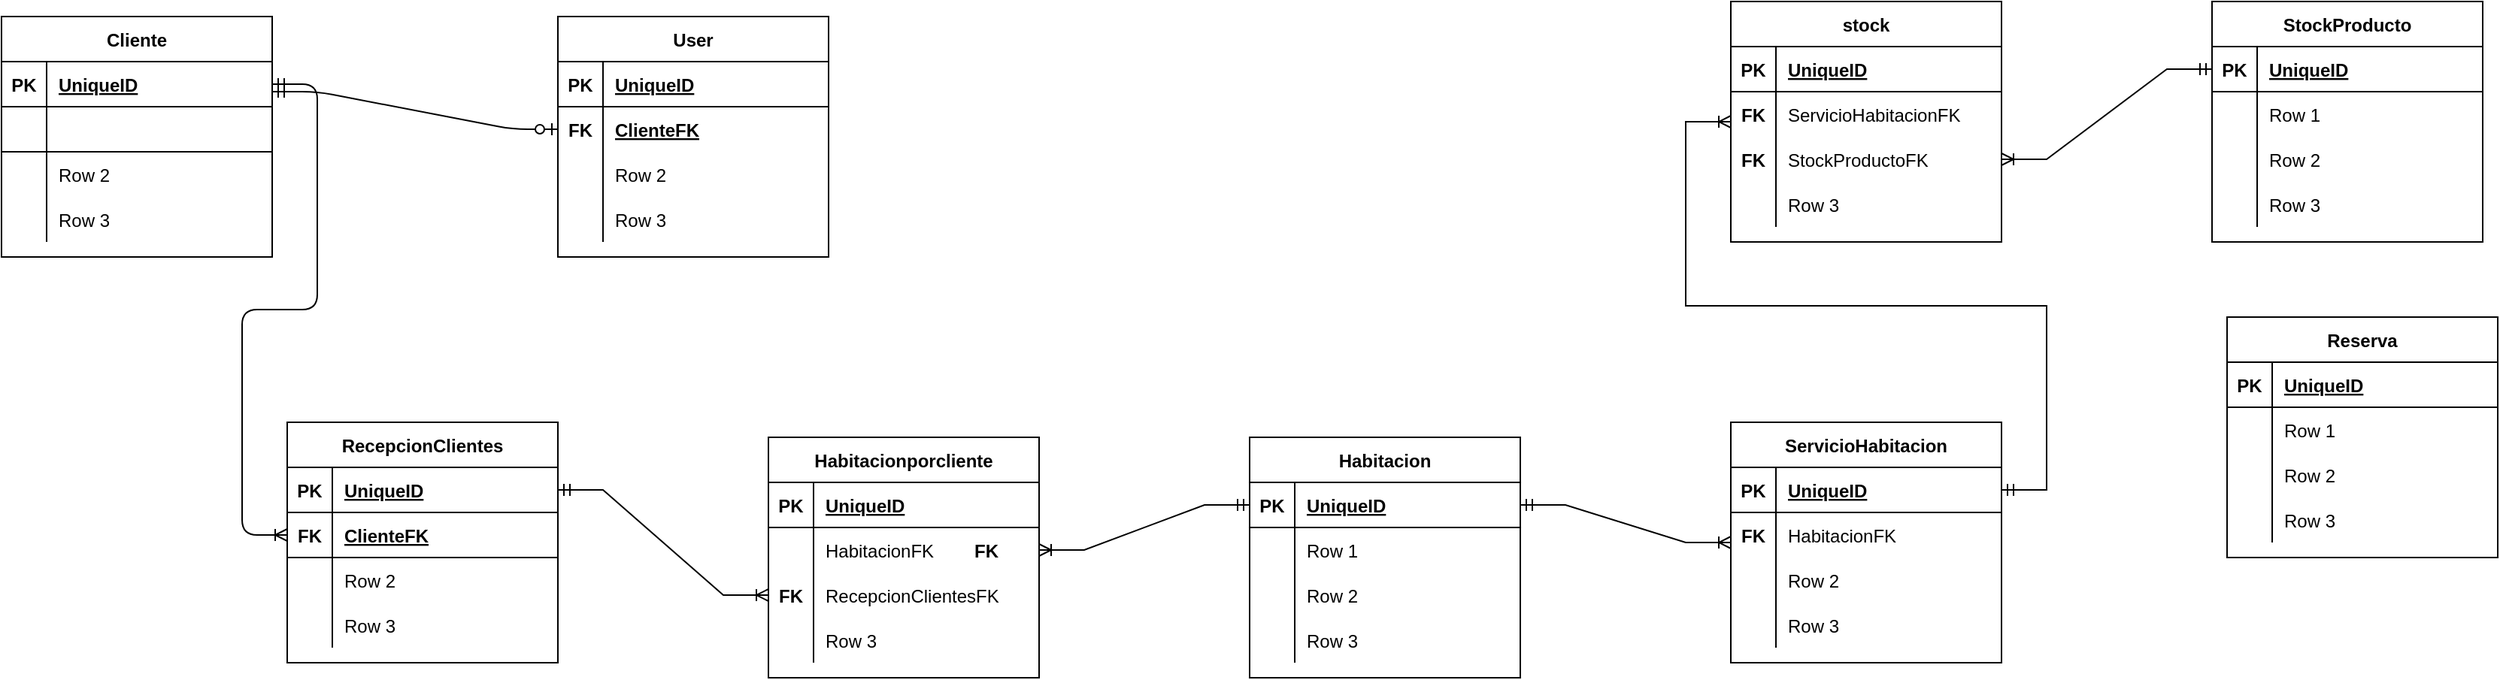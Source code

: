 <mxfile>
    <diagram id="48-_XFWF3YUk5f7dlA-t" name="Página-1">
        <mxGraphModel dx="2085" dy="554" grid="1" gridSize="10" guides="0" tooltips="1" connect="1" arrows="1" fold="1" page="1" pageScale="1" pageWidth="827" pageHeight="1169" math="0" shadow="0">
            <root>
                <mxCell id="0"/>
                <mxCell id="1" parent="0"/>
                <mxCell id="ynvr-_oIWHFf_YJRW4-p-1" value="Cliente" style="shape=table;startSize=30;container=1;collapsible=1;childLayout=tableLayout;fixedRows=1;rowLines=0;fontStyle=1;align=center;resizeLast=1;" parent="1" vertex="1">
                    <mxGeometry x="-690" y="120" width="180" height="160" as="geometry"/>
                </mxCell>
                <mxCell id="ynvr-_oIWHFf_YJRW4-p-2" value="" style="shape=tableRow;horizontal=0;startSize=0;swimlaneHead=0;swimlaneBody=0;fillColor=none;collapsible=0;dropTarget=0;points=[[0,0.5],[1,0.5]];portConstraint=eastwest;top=0;left=0;right=0;bottom=1;" parent="ynvr-_oIWHFf_YJRW4-p-1" vertex="1">
                    <mxGeometry y="30" width="180" height="30" as="geometry"/>
                </mxCell>
                <mxCell id="ynvr-_oIWHFf_YJRW4-p-3" value="PK" style="shape=partialRectangle;connectable=0;fillColor=none;top=0;left=0;bottom=0;right=0;fontStyle=1;overflow=hidden;" parent="ynvr-_oIWHFf_YJRW4-p-2" vertex="1">
                    <mxGeometry width="30" height="30" as="geometry">
                        <mxRectangle width="30" height="30" as="alternateBounds"/>
                    </mxGeometry>
                </mxCell>
                <mxCell id="ynvr-_oIWHFf_YJRW4-p-4" value="UniqueID" style="shape=partialRectangle;connectable=0;fillColor=none;top=0;left=0;bottom=0;right=0;align=left;spacingLeft=6;fontStyle=5;overflow=hidden;" parent="ynvr-_oIWHFf_YJRW4-p-2" vertex="1">
                    <mxGeometry x="30" width="150" height="30" as="geometry">
                        <mxRectangle width="150" height="30" as="alternateBounds"/>
                    </mxGeometry>
                </mxCell>
                <mxCell id="ynvr-_oIWHFf_YJRW4-p-5" value="" style="shape=tableRow;horizontal=0;startSize=0;swimlaneHead=0;swimlaneBody=0;fillColor=none;collapsible=0;dropTarget=0;points=[[0,0.5],[1,0.5]];portConstraint=eastwest;top=0;left=0;right=0;bottom=0;" parent="ynvr-_oIWHFf_YJRW4-p-1" vertex="1">
                    <mxGeometry y="60" width="180" height="30" as="geometry"/>
                </mxCell>
                <mxCell id="ynvr-_oIWHFf_YJRW4-p-6" value="" style="shape=partialRectangle;connectable=0;fillColor=none;top=0;left=0;bottom=0;right=0;editable=1;overflow=hidden;" parent="ynvr-_oIWHFf_YJRW4-p-5" vertex="1">
                    <mxGeometry width="30" height="30" as="geometry">
                        <mxRectangle width="30" height="30" as="alternateBounds"/>
                    </mxGeometry>
                </mxCell>
                <mxCell id="ynvr-_oIWHFf_YJRW4-p-7" value="" style="shape=partialRectangle;connectable=0;fillColor=none;top=0;left=0;bottom=0;right=0;align=left;spacingLeft=6;overflow=hidden;" parent="ynvr-_oIWHFf_YJRW4-p-5" vertex="1">
                    <mxGeometry x="30" width="150" height="30" as="geometry">
                        <mxRectangle width="150" height="30" as="alternateBounds"/>
                    </mxGeometry>
                </mxCell>
                <mxCell id="ynvr-_oIWHFf_YJRW4-p-8" value="" style="shape=tableRow;horizontal=0;startSize=0;swimlaneHead=0;swimlaneBody=0;fillColor=none;collapsible=0;dropTarget=0;points=[[0,0.5],[1,0.5]];portConstraint=eastwest;top=0;left=0;right=0;bottom=0;" parent="ynvr-_oIWHFf_YJRW4-p-1" vertex="1">
                    <mxGeometry y="90" width="180" height="30" as="geometry"/>
                </mxCell>
                <mxCell id="ynvr-_oIWHFf_YJRW4-p-9" value="" style="shape=partialRectangle;connectable=0;fillColor=none;top=0;left=0;bottom=0;right=0;editable=1;overflow=hidden;" parent="ynvr-_oIWHFf_YJRW4-p-8" vertex="1">
                    <mxGeometry width="30" height="30" as="geometry">
                        <mxRectangle width="30" height="30" as="alternateBounds"/>
                    </mxGeometry>
                </mxCell>
                <mxCell id="ynvr-_oIWHFf_YJRW4-p-10" value="Row 2" style="shape=partialRectangle;connectable=0;fillColor=none;top=0;left=0;bottom=0;right=0;align=left;spacingLeft=6;overflow=hidden;" parent="ynvr-_oIWHFf_YJRW4-p-8" vertex="1">
                    <mxGeometry x="30" width="150" height="30" as="geometry">
                        <mxRectangle width="150" height="30" as="alternateBounds"/>
                    </mxGeometry>
                </mxCell>
                <mxCell id="ynvr-_oIWHFf_YJRW4-p-11" value="" style="shape=tableRow;horizontal=0;startSize=0;swimlaneHead=0;swimlaneBody=0;fillColor=none;collapsible=0;dropTarget=0;points=[[0,0.5],[1,0.5]];portConstraint=eastwest;top=0;left=0;right=0;bottom=0;" parent="ynvr-_oIWHFf_YJRW4-p-1" vertex="1">
                    <mxGeometry y="120" width="180" height="30" as="geometry"/>
                </mxCell>
                <mxCell id="ynvr-_oIWHFf_YJRW4-p-12" value="" style="shape=partialRectangle;connectable=0;fillColor=none;top=0;left=0;bottom=0;right=0;editable=1;overflow=hidden;" parent="ynvr-_oIWHFf_YJRW4-p-11" vertex="1">
                    <mxGeometry width="30" height="30" as="geometry">
                        <mxRectangle width="30" height="30" as="alternateBounds"/>
                    </mxGeometry>
                </mxCell>
                <mxCell id="ynvr-_oIWHFf_YJRW4-p-13" value="Row 3" style="shape=partialRectangle;connectable=0;fillColor=none;top=0;left=0;bottom=0;right=0;align=left;spacingLeft=6;overflow=hidden;" parent="ynvr-_oIWHFf_YJRW4-p-11" vertex="1">
                    <mxGeometry x="30" width="150" height="30" as="geometry">
                        <mxRectangle width="150" height="30" as="alternateBounds"/>
                    </mxGeometry>
                </mxCell>
                <mxCell id="ynvr-_oIWHFf_YJRW4-p-14" value="stock" style="shape=table;startSize=30;container=1;collapsible=1;childLayout=tableLayout;fixedRows=1;rowLines=0;fontStyle=1;align=center;resizeLast=1;" parent="1" vertex="1">
                    <mxGeometry x="460" y="110" width="180" height="160" as="geometry"/>
                </mxCell>
                <mxCell id="ynvr-_oIWHFf_YJRW4-p-15" value="" style="shape=tableRow;horizontal=0;startSize=0;swimlaneHead=0;swimlaneBody=0;fillColor=none;collapsible=0;dropTarget=0;points=[[0,0.5],[1,0.5]];portConstraint=eastwest;top=0;left=0;right=0;bottom=1;" parent="ynvr-_oIWHFf_YJRW4-p-14" vertex="1">
                    <mxGeometry y="30" width="180" height="30" as="geometry"/>
                </mxCell>
                <mxCell id="ynvr-_oIWHFf_YJRW4-p-16" value="PK" style="shape=partialRectangle;connectable=0;fillColor=none;top=0;left=0;bottom=0;right=0;fontStyle=1;overflow=hidden;" parent="ynvr-_oIWHFf_YJRW4-p-15" vertex="1">
                    <mxGeometry width="30" height="30" as="geometry">
                        <mxRectangle width="30" height="30" as="alternateBounds"/>
                    </mxGeometry>
                </mxCell>
                <mxCell id="ynvr-_oIWHFf_YJRW4-p-17" value="UniqueID" style="shape=partialRectangle;connectable=0;fillColor=none;top=0;left=0;bottom=0;right=0;align=left;spacingLeft=6;fontStyle=5;overflow=hidden;" parent="ynvr-_oIWHFf_YJRW4-p-15" vertex="1">
                    <mxGeometry x="30" width="150" height="30" as="geometry">
                        <mxRectangle width="150" height="30" as="alternateBounds"/>
                    </mxGeometry>
                </mxCell>
                <mxCell id="ynvr-_oIWHFf_YJRW4-p-18" value="" style="shape=tableRow;horizontal=0;startSize=0;swimlaneHead=0;swimlaneBody=0;fillColor=none;collapsible=0;dropTarget=0;points=[[0,0.5],[1,0.5]];portConstraint=eastwest;top=0;left=0;right=0;bottom=0;" parent="ynvr-_oIWHFf_YJRW4-p-14" vertex="1">
                    <mxGeometry y="60" width="180" height="30" as="geometry"/>
                </mxCell>
                <mxCell id="ynvr-_oIWHFf_YJRW4-p-19" value="" style="shape=partialRectangle;connectable=0;fillColor=none;top=0;left=0;bottom=0;right=0;editable=1;overflow=hidden;" parent="ynvr-_oIWHFf_YJRW4-p-18" vertex="1">
                    <mxGeometry width="30" height="30" as="geometry">
                        <mxRectangle width="30" height="30" as="alternateBounds"/>
                    </mxGeometry>
                </mxCell>
                <mxCell id="ynvr-_oIWHFf_YJRW4-p-20" value="ServicioHabitacionFK" style="shape=partialRectangle;connectable=0;fillColor=none;top=0;left=0;bottom=0;right=0;align=left;spacingLeft=6;overflow=hidden;" parent="ynvr-_oIWHFf_YJRW4-p-18" vertex="1">
                    <mxGeometry x="30" width="150" height="30" as="geometry">
                        <mxRectangle width="150" height="30" as="alternateBounds"/>
                    </mxGeometry>
                </mxCell>
                <mxCell id="ynvr-_oIWHFf_YJRW4-p-21" value="" style="shape=tableRow;horizontal=0;startSize=0;swimlaneHead=0;swimlaneBody=0;fillColor=none;collapsible=0;dropTarget=0;points=[[0,0.5],[1,0.5]];portConstraint=eastwest;top=0;left=0;right=0;bottom=0;" parent="ynvr-_oIWHFf_YJRW4-p-14" vertex="1">
                    <mxGeometry y="90" width="180" height="30" as="geometry"/>
                </mxCell>
                <mxCell id="ynvr-_oIWHFf_YJRW4-p-22" value="" style="shape=partialRectangle;connectable=0;fillColor=none;top=0;left=0;bottom=0;right=0;editable=1;overflow=hidden;" parent="ynvr-_oIWHFf_YJRW4-p-21" vertex="1">
                    <mxGeometry width="30" height="30" as="geometry">
                        <mxRectangle width="30" height="30" as="alternateBounds"/>
                    </mxGeometry>
                </mxCell>
                <mxCell id="ynvr-_oIWHFf_YJRW4-p-23" value="StockProductoFK" style="shape=partialRectangle;connectable=0;fillColor=none;top=0;left=0;bottom=0;right=0;align=left;spacingLeft=6;overflow=hidden;" parent="ynvr-_oIWHFf_YJRW4-p-21" vertex="1">
                    <mxGeometry x="30" width="150" height="30" as="geometry">
                        <mxRectangle width="150" height="30" as="alternateBounds"/>
                    </mxGeometry>
                </mxCell>
                <mxCell id="ynvr-_oIWHFf_YJRW4-p-24" value="" style="shape=tableRow;horizontal=0;startSize=0;swimlaneHead=0;swimlaneBody=0;fillColor=none;collapsible=0;dropTarget=0;points=[[0,0.5],[1,0.5]];portConstraint=eastwest;top=0;left=0;right=0;bottom=0;" parent="ynvr-_oIWHFf_YJRW4-p-14" vertex="1">
                    <mxGeometry y="120" width="180" height="30" as="geometry"/>
                </mxCell>
                <mxCell id="ynvr-_oIWHFf_YJRW4-p-25" value="" style="shape=partialRectangle;connectable=0;fillColor=none;top=0;left=0;bottom=0;right=0;editable=1;overflow=hidden;" parent="ynvr-_oIWHFf_YJRW4-p-24" vertex="1">
                    <mxGeometry width="30" height="30" as="geometry">
                        <mxRectangle width="30" height="30" as="alternateBounds"/>
                    </mxGeometry>
                </mxCell>
                <mxCell id="ynvr-_oIWHFf_YJRW4-p-26" value="Row 3" style="shape=partialRectangle;connectable=0;fillColor=none;top=0;left=0;bottom=0;right=0;align=left;spacingLeft=6;overflow=hidden;" parent="ynvr-_oIWHFf_YJRW4-p-24" vertex="1">
                    <mxGeometry x="30" width="150" height="30" as="geometry">
                        <mxRectangle width="150" height="30" as="alternateBounds"/>
                    </mxGeometry>
                </mxCell>
                <mxCell id="ynvr-_oIWHFf_YJRW4-p-27" value="ServicioHabitacion" style="shape=table;startSize=30;container=1;collapsible=1;childLayout=tableLayout;fixedRows=1;rowLines=0;fontStyle=1;align=center;resizeLast=1;" parent="1" vertex="1">
                    <mxGeometry x="460" y="390" width="180" height="160" as="geometry"/>
                </mxCell>
                <mxCell id="ynvr-_oIWHFf_YJRW4-p-28" value="" style="shape=tableRow;horizontal=0;startSize=0;swimlaneHead=0;swimlaneBody=0;fillColor=none;collapsible=0;dropTarget=0;points=[[0,0.5],[1,0.5]];portConstraint=eastwest;top=0;left=0;right=0;bottom=1;" parent="ynvr-_oIWHFf_YJRW4-p-27" vertex="1">
                    <mxGeometry y="30" width="180" height="30" as="geometry"/>
                </mxCell>
                <mxCell id="ynvr-_oIWHFf_YJRW4-p-29" value="PK" style="shape=partialRectangle;connectable=0;fillColor=none;top=0;left=0;bottom=0;right=0;fontStyle=1;overflow=hidden;" parent="ynvr-_oIWHFf_YJRW4-p-28" vertex="1">
                    <mxGeometry width="30" height="30" as="geometry">
                        <mxRectangle width="30" height="30" as="alternateBounds"/>
                    </mxGeometry>
                </mxCell>
                <mxCell id="ynvr-_oIWHFf_YJRW4-p-30" value="UniqueID" style="shape=partialRectangle;connectable=0;fillColor=none;top=0;left=0;bottom=0;right=0;align=left;spacingLeft=6;fontStyle=5;overflow=hidden;" parent="ynvr-_oIWHFf_YJRW4-p-28" vertex="1">
                    <mxGeometry x="30" width="150" height="30" as="geometry">
                        <mxRectangle width="150" height="30" as="alternateBounds"/>
                    </mxGeometry>
                </mxCell>
                <mxCell id="ynvr-_oIWHFf_YJRW4-p-31" value="" style="shape=tableRow;horizontal=0;startSize=0;swimlaneHead=0;swimlaneBody=0;fillColor=none;collapsible=0;dropTarget=0;points=[[0,0.5],[1,0.5]];portConstraint=eastwest;top=0;left=0;right=0;bottom=0;" parent="ynvr-_oIWHFf_YJRW4-p-27" vertex="1">
                    <mxGeometry y="60" width="180" height="30" as="geometry"/>
                </mxCell>
                <mxCell id="ynvr-_oIWHFf_YJRW4-p-32" value="" style="shape=partialRectangle;connectable=0;fillColor=none;top=0;left=0;bottom=0;right=0;editable=1;overflow=hidden;" parent="ynvr-_oIWHFf_YJRW4-p-31" vertex="1">
                    <mxGeometry width="30" height="30" as="geometry">
                        <mxRectangle width="30" height="30" as="alternateBounds"/>
                    </mxGeometry>
                </mxCell>
                <mxCell id="ynvr-_oIWHFf_YJRW4-p-33" value="HabitacionFK" style="shape=partialRectangle;connectable=0;fillColor=none;top=0;left=0;bottom=0;right=0;align=left;spacingLeft=6;overflow=hidden;" parent="ynvr-_oIWHFf_YJRW4-p-31" vertex="1">
                    <mxGeometry x="30" width="150" height="30" as="geometry">
                        <mxRectangle width="150" height="30" as="alternateBounds"/>
                    </mxGeometry>
                </mxCell>
                <mxCell id="ynvr-_oIWHFf_YJRW4-p-34" value="" style="shape=tableRow;horizontal=0;startSize=0;swimlaneHead=0;swimlaneBody=0;fillColor=none;collapsible=0;dropTarget=0;points=[[0,0.5],[1,0.5]];portConstraint=eastwest;top=0;left=0;right=0;bottom=0;" parent="ynvr-_oIWHFf_YJRW4-p-27" vertex="1">
                    <mxGeometry y="90" width="180" height="30" as="geometry"/>
                </mxCell>
                <mxCell id="ynvr-_oIWHFf_YJRW4-p-35" value="" style="shape=partialRectangle;connectable=0;fillColor=none;top=0;left=0;bottom=0;right=0;editable=1;overflow=hidden;" parent="ynvr-_oIWHFf_YJRW4-p-34" vertex="1">
                    <mxGeometry width="30" height="30" as="geometry">
                        <mxRectangle width="30" height="30" as="alternateBounds"/>
                    </mxGeometry>
                </mxCell>
                <mxCell id="ynvr-_oIWHFf_YJRW4-p-36" value="Row 2" style="shape=partialRectangle;connectable=0;fillColor=none;top=0;left=0;bottom=0;right=0;align=left;spacingLeft=6;overflow=hidden;" parent="ynvr-_oIWHFf_YJRW4-p-34" vertex="1">
                    <mxGeometry x="30" width="150" height="30" as="geometry">
                        <mxRectangle width="150" height="30" as="alternateBounds"/>
                    </mxGeometry>
                </mxCell>
                <mxCell id="ynvr-_oIWHFf_YJRW4-p-37" value="" style="shape=tableRow;horizontal=0;startSize=0;swimlaneHead=0;swimlaneBody=0;fillColor=none;collapsible=0;dropTarget=0;points=[[0,0.5],[1,0.5]];portConstraint=eastwest;top=0;left=0;right=0;bottom=0;" parent="ynvr-_oIWHFf_YJRW4-p-27" vertex="1">
                    <mxGeometry y="120" width="180" height="30" as="geometry"/>
                </mxCell>
                <mxCell id="ynvr-_oIWHFf_YJRW4-p-38" value="" style="shape=partialRectangle;connectable=0;fillColor=none;top=0;left=0;bottom=0;right=0;editable=1;overflow=hidden;" parent="ynvr-_oIWHFf_YJRW4-p-37" vertex="1">
                    <mxGeometry width="30" height="30" as="geometry">
                        <mxRectangle width="30" height="30" as="alternateBounds"/>
                    </mxGeometry>
                </mxCell>
                <mxCell id="ynvr-_oIWHFf_YJRW4-p-39" value="Row 3" style="shape=partialRectangle;connectable=0;fillColor=none;top=0;left=0;bottom=0;right=0;align=left;spacingLeft=6;overflow=hidden;" parent="ynvr-_oIWHFf_YJRW4-p-37" vertex="1">
                    <mxGeometry x="30" width="150" height="30" as="geometry">
                        <mxRectangle width="150" height="30" as="alternateBounds"/>
                    </mxGeometry>
                </mxCell>
                <mxCell id="ynvr-_oIWHFf_YJRW4-p-40" value="FK" style="shape=partialRectangle;connectable=0;fillColor=none;top=0;left=0;bottom=0;right=0;fontStyle=1;overflow=hidden;" parent="1" vertex="1">
                    <mxGeometry x="460" y="170" width="30" height="30" as="geometry">
                        <mxRectangle width="30" height="30" as="alternateBounds"/>
                    </mxGeometry>
                </mxCell>
                <mxCell id="ynvr-_oIWHFf_YJRW4-p-41" value="StockProducto" style="shape=table;startSize=30;container=1;collapsible=1;childLayout=tableLayout;fixedRows=1;rowLines=0;fontStyle=1;align=center;resizeLast=1;" parent="1" vertex="1">
                    <mxGeometry x="780" y="110" width="180" height="160" as="geometry"/>
                </mxCell>
                <mxCell id="ynvr-_oIWHFf_YJRW4-p-42" value="" style="shape=tableRow;horizontal=0;startSize=0;swimlaneHead=0;swimlaneBody=0;fillColor=none;collapsible=0;dropTarget=0;points=[[0,0.5],[1,0.5]];portConstraint=eastwest;top=0;left=0;right=0;bottom=1;" parent="ynvr-_oIWHFf_YJRW4-p-41" vertex="1">
                    <mxGeometry y="30" width="180" height="30" as="geometry"/>
                </mxCell>
                <mxCell id="ynvr-_oIWHFf_YJRW4-p-43" value="PK" style="shape=partialRectangle;connectable=0;fillColor=none;top=0;left=0;bottom=0;right=0;fontStyle=1;overflow=hidden;" parent="ynvr-_oIWHFf_YJRW4-p-42" vertex="1">
                    <mxGeometry width="30" height="30" as="geometry">
                        <mxRectangle width="30" height="30" as="alternateBounds"/>
                    </mxGeometry>
                </mxCell>
                <mxCell id="ynvr-_oIWHFf_YJRW4-p-44" value="UniqueID" style="shape=partialRectangle;connectable=0;fillColor=none;top=0;left=0;bottom=0;right=0;align=left;spacingLeft=6;fontStyle=5;overflow=hidden;" parent="ynvr-_oIWHFf_YJRW4-p-42" vertex="1">
                    <mxGeometry x="30" width="150" height="30" as="geometry">
                        <mxRectangle width="150" height="30" as="alternateBounds"/>
                    </mxGeometry>
                </mxCell>
                <mxCell id="ynvr-_oIWHFf_YJRW4-p-45" value="" style="shape=tableRow;horizontal=0;startSize=0;swimlaneHead=0;swimlaneBody=0;fillColor=none;collapsible=0;dropTarget=0;points=[[0,0.5],[1,0.5]];portConstraint=eastwest;top=0;left=0;right=0;bottom=0;" parent="ynvr-_oIWHFf_YJRW4-p-41" vertex="1">
                    <mxGeometry y="60" width="180" height="30" as="geometry"/>
                </mxCell>
                <mxCell id="ynvr-_oIWHFf_YJRW4-p-46" value="" style="shape=partialRectangle;connectable=0;fillColor=none;top=0;left=0;bottom=0;right=0;editable=1;overflow=hidden;" parent="ynvr-_oIWHFf_YJRW4-p-45" vertex="1">
                    <mxGeometry width="30" height="30" as="geometry">
                        <mxRectangle width="30" height="30" as="alternateBounds"/>
                    </mxGeometry>
                </mxCell>
                <mxCell id="ynvr-_oIWHFf_YJRW4-p-47" value="Row 1" style="shape=partialRectangle;connectable=0;fillColor=none;top=0;left=0;bottom=0;right=0;align=left;spacingLeft=6;overflow=hidden;" parent="ynvr-_oIWHFf_YJRW4-p-45" vertex="1">
                    <mxGeometry x="30" width="150" height="30" as="geometry">
                        <mxRectangle width="150" height="30" as="alternateBounds"/>
                    </mxGeometry>
                </mxCell>
                <mxCell id="ynvr-_oIWHFf_YJRW4-p-48" value="" style="shape=tableRow;horizontal=0;startSize=0;swimlaneHead=0;swimlaneBody=0;fillColor=none;collapsible=0;dropTarget=0;points=[[0,0.5],[1,0.5]];portConstraint=eastwest;top=0;left=0;right=0;bottom=0;" parent="ynvr-_oIWHFf_YJRW4-p-41" vertex="1">
                    <mxGeometry y="90" width="180" height="30" as="geometry"/>
                </mxCell>
                <mxCell id="ynvr-_oIWHFf_YJRW4-p-49" value="" style="shape=partialRectangle;connectable=0;fillColor=none;top=0;left=0;bottom=0;right=0;editable=1;overflow=hidden;" parent="ynvr-_oIWHFf_YJRW4-p-48" vertex="1">
                    <mxGeometry width="30" height="30" as="geometry">
                        <mxRectangle width="30" height="30" as="alternateBounds"/>
                    </mxGeometry>
                </mxCell>
                <mxCell id="ynvr-_oIWHFf_YJRW4-p-50" value="Row 2" style="shape=partialRectangle;connectable=0;fillColor=none;top=0;left=0;bottom=0;right=0;align=left;spacingLeft=6;overflow=hidden;" parent="ynvr-_oIWHFf_YJRW4-p-48" vertex="1">
                    <mxGeometry x="30" width="150" height="30" as="geometry">
                        <mxRectangle width="150" height="30" as="alternateBounds"/>
                    </mxGeometry>
                </mxCell>
                <mxCell id="ynvr-_oIWHFf_YJRW4-p-51" value="" style="shape=tableRow;horizontal=0;startSize=0;swimlaneHead=0;swimlaneBody=0;fillColor=none;collapsible=0;dropTarget=0;points=[[0,0.5],[1,0.5]];portConstraint=eastwest;top=0;left=0;right=0;bottom=0;" parent="ynvr-_oIWHFf_YJRW4-p-41" vertex="1">
                    <mxGeometry y="120" width="180" height="30" as="geometry"/>
                </mxCell>
                <mxCell id="ynvr-_oIWHFf_YJRW4-p-52" value="" style="shape=partialRectangle;connectable=0;fillColor=none;top=0;left=0;bottom=0;right=0;editable=1;overflow=hidden;" parent="ynvr-_oIWHFf_YJRW4-p-51" vertex="1">
                    <mxGeometry width="30" height="30" as="geometry">
                        <mxRectangle width="30" height="30" as="alternateBounds"/>
                    </mxGeometry>
                </mxCell>
                <mxCell id="ynvr-_oIWHFf_YJRW4-p-53" value="Row 3" style="shape=partialRectangle;connectable=0;fillColor=none;top=0;left=0;bottom=0;right=0;align=left;spacingLeft=6;overflow=hidden;" parent="ynvr-_oIWHFf_YJRW4-p-51" vertex="1">
                    <mxGeometry x="30" width="150" height="30" as="geometry">
                        <mxRectangle width="150" height="30" as="alternateBounds"/>
                    </mxGeometry>
                </mxCell>
                <mxCell id="ynvr-_oIWHFf_YJRW4-p-54" value="FK" style="shape=partialRectangle;connectable=0;fillColor=none;top=0;left=0;bottom=0;right=0;fontStyle=1;overflow=hidden;" parent="1" vertex="1">
                    <mxGeometry x="460" y="200" width="30" height="30" as="geometry">
                        <mxRectangle width="30" height="30" as="alternateBounds"/>
                    </mxGeometry>
                </mxCell>
                <mxCell id="ynvr-_oIWHFf_YJRW4-p-55" value="User" style="shape=table;startSize=30;container=1;collapsible=1;childLayout=tableLayout;fixedRows=1;rowLines=0;fontStyle=1;align=center;resizeLast=1;" parent="1" vertex="1">
                    <mxGeometry x="-320" y="120" width="180" height="160" as="geometry"/>
                </mxCell>
                <mxCell id="ynvr-_oIWHFf_YJRW4-p-56" value="" style="shape=tableRow;horizontal=0;startSize=0;swimlaneHead=0;swimlaneBody=0;fillColor=none;collapsible=0;dropTarget=0;points=[[0,0.5],[1,0.5]];portConstraint=eastwest;top=0;left=0;right=0;bottom=1;" parent="ynvr-_oIWHFf_YJRW4-p-55" vertex="1">
                    <mxGeometry y="30" width="180" height="30" as="geometry"/>
                </mxCell>
                <mxCell id="ynvr-_oIWHFf_YJRW4-p-57" value="PK" style="shape=partialRectangle;connectable=0;fillColor=none;top=0;left=0;bottom=0;right=0;fontStyle=1;overflow=hidden;" parent="ynvr-_oIWHFf_YJRW4-p-56" vertex="1">
                    <mxGeometry width="30" height="30" as="geometry">
                        <mxRectangle width="30" height="30" as="alternateBounds"/>
                    </mxGeometry>
                </mxCell>
                <mxCell id="ynvr-_oIWHFf_YJRW4-p-58" value="UniqueID" style="shape=partialRectangle;connectable=0;fillColor=none;top=0;left=0;bottom=0;right=0;align=left;spacingLeft=6;fontStyle=5;overflow=hidden;" parent="ynvr-_oIWHFf_YJRW4-p-56" vertex="1">
                    <mxGeometry x="30" width="150" height="30" as="geometry">
                        <mxRectangle width="150" height="30" as="alternateBounds"/>
                    </mxGeometry>
                </mxCell>
                <mxCell id="ynvr-_oIWHFf_YJRW4-p-59" value="" style="shape=tableRow;horizontal=0;startSize=0;swimlaneHead=0;swimlaneBody=0;fillColor=none;collapsible=0;dropTarget=0;points=[[0,0.5],[1,0.5]];portConstraint=eastwest;top=0;left=0;right=0;bottom=0;" parent="ynvr-_oIWHFf_YJRW4-p-55" vertex="1">
                    <mxGeometry y="60" width="180" height="30" as="geometry"/>
                </mxCell>
                <mxCell id="ynvr-_oIWHFf_YJRW4-p-60" value="" style="shape=partialRectangle;connectable=0;fillColor=none;top=0;left=0;bottom=0;right=0;editable=1;overflow=hidden;" parent="ynvr-_oIWHFf_YJRW4-p-59" vertex="1">
                    <mxGeometry width="30" height="30" as="geometry">
                        <mxRectangle width="30" height="30" as="alternateBounds"/>
                    </mxGeometry>
                </mxCell>
                <mxCell id="ynvr-_oIWHFf_YJRW4-p-61" value="" style="shape=partialRectangle;connectable=0;fillColor=none;top=0;left=0;bottom=0;right=0;align=left;spacingLeft=6;overflow=hidden;" parent="ynvr-_oIWHFf_YJRW4-p-59" vertex="1">
                    <mxGeometry x="30" width="150" height="30" as="geometry">
                        <mxRectangle width="150" height="30" as="alternateBounds"/>
                    </mxGeometry>
                </mxCell>
                <mxCell id="ynvr-_oIWHFf_YJRW4-p-62" value="" style="shape=tableRow;horizontal=0;startSize=0;swimlaneHead=0;swimlaneBody=0;fillColor=none;collapsible=0;dropTarget=0;points=[[0,0.5],[1,0.5]];portConstraint=eastwest;top=0;left=0;right=0;bottom=0;" parent="ynvr-_oIWHFf_YJRW4-p-55" vertex="1">
                    <mxGeometry y="90" width="180" height="30" as="geometry"/>
                </mxCell>
                <mxCell id="ynvr-_oIWHFf_YJRW4-p-63" value="" style="shape=partialRectangle;connectable=0;fillColor=none;top=0;left=0;bottom=0;right=0;editable=1;overflow=hidden;" parent="ynvr-_oIWHFf_YJRW4-p-62" vertex="1">
                    <mxGeometry width="30" height="30" as="geometry">
                        <mxRectangle width="30" height="30" as="alternateBounds"/>
                    </mxGeometry>
                </mxCell>
                <mxCell id="ynvr-_oIWHFf_YJRW4-p-64" value="Row 2" style="shape=partialRectangle;connectable=0;fillColor=none;top=0;left=0;bottom=0;right=0;align=left;spacingLeft=6;overflow=hidden;" parent="ynvr-_oIWHFf_YJRW4-p-62" vertex="1">
                    <mxGeometry x="30" width="150" height="30" as="geometry">
                        <mxRectangle width="150" height="30" as="alternateBounds"/>
                    </mxGeometry>
                </mxCell>
                <mxCell id="ynvr-_oIWHFf_YJRW4-p-65" value="" style="shape=tableRow;horizontal=0;startSize=0;swimlaneHead=0;swimlaneBody=0;fillColor=none;collapsible=0;dropTarget=0;points=[[0,0.5],[1,0.5]];portConstraint=eastwest;top=0;left=0;right=0;bottom=0;" parent="ynvr-_oIWHFf_YJRW4-p-55" vertex="1">
                    <mxGeometry y="120" width="180" height="30" as="geometry"/>
                </mxCell>
                <mxCell id="ynvr-_oIWHFf_YJRW4-p-66" value="" style="shape=partialRectangle;connectable=0;fillColor=none;top=0;left=0;bottom=0;right=0;editable=1;overflow=hidden;" parent="ynvr-_oIWHFf_YJRW4-p-65" vertex="1">
                    <mxGeometry width="30" height="30" as="geometry">
                        <mxRectangle width="30" height="30" as="alternateBounds"/>
                    </mxGeometry>
                </mxCell>
                <mxCell id="ynvr-_oIWHFf_YJRW4-p-67" value="Row 3" style="shape=partialRectangle;connectable=0;fillColor=none;top=0;left=0;bottom=0;right=0;align=left;spacingLeft=6;overflow=hidden;" parent="ynvr-_oIWHFf_YJRW4-p-65" vertex="1">
                    <mxGeometry x="30" width="150" height="30" as="geometry">
                        <mxRectangle width="150" height="30" as="alternateBounds"/>
                    </mxGeometry>
                </mxCell>
                <mxCell id="ynvr-_oIWHFf_YJRW4-p-68" value="Habitacionporcliente" style="shape=table;startSize=30;container=1;collapsible=1;childLayout=tableLayout;fixedRows=1;rowLines=0;fontStyle=1;align=center;resizeLast=1;" parent="1" vertex="1">
                    <mxGeometry x="-180" y="400" width="180" height="160" as="geometry"/>
                </mxCell>
                <mxCell id="ynvr-_oIWHFf_YJRW4-p-69" value="" style="shape=tableRow;horizontal=0;startSize=0;swimlaneHead=0;swimlaneBody=0;fillColor=none;collapsible=0;dropTarget=0;points=[[0,0.5],[1,0.5]];portConstraint=eastwest;top=0;left=0;right=0;bottom=1;" parent="ynvr-_oIWHFf_YJRW4-p-68" vertex="1">
                    <mxGeometry y="30" width="180" height="30" as="geometry"/>
                </mxCell>
                <mxCell id="ynvr-_oIWHFf_YJRW4-p-70" value="PK" style="shape=partialRectangle;connectable=0;fillColor=none;top=0;left=0;bottom=0;right=0;fontStyle=1;overflow=hidden;" parent="ynvr-_oIWHFf_YJRW4-p-69" vertex="1">
                    <mxGeometry width="30" height="30" as="geometry">
                        <mxRectangle width="30" height="30" as="alternateBounds"/>
                    </mxGeometry>
                </mxCell>
                <mxCell id="ynvr-_oIWHFf_YJRW4-p-71" value="UniqueID" style="shape=partialRectangle;connectable=0;fillColor=none;top=0;left=0;bottom=0;right=0;align=left;spacingLeft=6;fontStyle=5;overflow=hidden;" parent="ynvr-_oIWHFf_YJRW4-p-69" vertex="1">
                    <mxGeometry x="30" width="150" height="30" as="geometry">
                        <mxRectangle width="150" height="30" as="alternateBounds"/>
                    </mxGeometry>
                </mxCell>
                <mxCell id="ynvr-_oIWHFf_YJRW4-p-72" value="" style="shape=tableRow;horizontal=0;startSize=0;swimlaneHead=0;swimlaneBody=0;fillColor=none;collapsible=0;dropTarget=0;points=[[0,0.5],[1,0.5]];portConstraint=eastwest;top=0;left=0;right=0;bottom=0;" parent="ynvr-_oIWHFf_YJRW4-p-68" vertex="1">
                    <mxGeometry y="60" width="180" height="30" as="geometry"/>
                </mxCell>
                <mxCell id="ynvr-_oIWHFf_YJRW4-p-73" value="" style="shape=partialRectangle;connectable=0;fillColor=none;top=0;left=0;bottom=0;right=0;editable=1;overflow=hidden;" parent="ynvr-_oIWHFf_YJRW4-p-72" vertex="1">
                    <mxGeometry width="30" height="30" as="geometry">
                        <mxRectangle width="30" height="30" as="alternateBounds"/>
                    </mxGeometry>
                </mxCell>
                <mxCell id="ynvr-_oIWHFf_YJRW4-p-74" value="HabitacionFK" style="shape=partialRectangle;connectable=0;fillColor=none;top=0;left=0;bottom=0;right=0;align=left;spacingLeft=6;overflow=hidden;" parent="ynvr-_oIWHFf_YJRW4-p-72" vertex="1">
                    <mxGeometry x="30" width="150" height="30" as="geometry">
                        <mxRectangle width="150" height="30" as="alternateBounds"/>
                    </mxGeometry>
                </mxCell>
                <mxCell id="ynvr-_oIWHFf_YJRW4-p-75" value="" style="shape=tableRow;horizontal=0;startSize=0;swimlaneHead=0;swimlaneBody=0;fillColor=none;collapsible=0;dropTarget=0;points=[[0,0.5],[1,0.5]];portConstraint=eastwest;top=0;left=0;right=0;bottom=0;" parent="ynvr-_oIWHFf_YJRW4-p-68" vertex="1">
                    <mxGeometry y="90" width="180" height="30" as="geometry"/>
                </mxCell>
                <mxCell id="ynvr-_oIWHFf_YJRW4-p-76" value="" style="shape=partialRectangle;connectable=0;fillColor=none;top=0;left=0;bottom=0;right=0;editable=1;overflow=hidden;" parent="ynvr-_oIWHFf_YJRW4-p-75" vertex="1">
                    <mxGeometry width="30" height="30" as="geometry">
                        <mxRectangle width="30" height="30" as="alternateBounds"/>
                    </mxGeometry>
                </mxCell>
                <mxCell id="ynvr-_oIWHFf_YJRW4-p-77" value="RecepcionClientesFK" style="shape=partialRectangle;connectable=0;fillColor=none;top=0;left=0;bottom=0;right=0;align=left;spacingLeft=6;overflow=hidden;" parent="ynvr-_oIWHFf_YJRW4-p-75" vertex="1">
                    <mxGeometry x="30" width="150" height="30" as="geometry">
                        <mxRectangle width="150" height="30" as="alternateBounds"/>
                    </mxGeometry>
                </mxCell>
                <mxCell id="ynvr-_oIWHFf_YJRW4-p-78" value="" style="shape=tableRow;horizontal=0;startSize=0;swimlaneHead=0;swimlaneBody=0;fillColor=none;collapsible=0;dropTarget=0;points=[[0,0.5],[1,0.5]];portConstraint=eastwest;top=0;left=0;right=0;bottom=0;" parent="ynvr-_oIWHFf_YJRW4-p-68" vertex="1">
                    <mxGeometry y="120" width="180" height="30" as="geometry"/>
                </mxCell>
                <mxCell id="ynvr-_oIWHFf_YJRW4-p-79" value="" style="shape=partialRectangle;connectable=0;fillColor=none;top=0;left=0;bottom=0;right=0;editable=1;overflow=hidden;" parent="ynvr-_oIWHFf_YJRW4-p-78" vertex="1">
                    <mxGeometry width="30" height="30" as="geometry">
                        <mxRectangle width="30" height="30" as="alternateBounds"/>
                    </mxGeometry>
                </mxCell>
                <mxCell id="ynvr-_oIWHFf_YJRW4-p-80" value="Row 3" style="shape=partialRectangle;connectable=0;fillColor=none;top=0;left=0;bottom=0;right=0;align=left;spacingLeft=6;overflow=hidden;" parent="ynvr-_oIWHFf_YJRW4-p-78" vertex="1">
                    <mxGeometry x="30" width="150" height="30" as="geometry">
                        <mxRectangle width="150" height="30" as="alternateBounds"/>
                    </mxGeometry>
                </mxCell>
                <mxCell id="ynvr-_oIWHFf_YJRW4-p-81" value="Habitacion" style="shape=table;startSize=30;container=1;collapsible=1;childLayout=tableLayout;fixedRows=1;rowLines=0;fontStyle=1;align=center;resizeLast=1;" parent="1" vertex="1">
                    <mxGeometry x="140" y="400" width="180" height="160" as="geometry"/>
                </mxCell>
                <mxCell id="ynvr-_oIWHFf_YJRW4-p-82" value="" style="shape=tableRow;horizontal=0;startSize=0;swimlaneHead=0;swimlaneBody=0;fillColor=none;collapsible=0;dropTarget=0;points=[[0,0.5],[1,0.5]];portConstraint=eastwest;top=0;left=0;right=0;bottom=1;" parent="ynvr-_oIWHFf_YJRW4-p-81" vertex="1">
                    <mxGeometry y="30" width="180" height="30" as="geometry"/>
                </mxCell>
                <mxCell id="ynvr-_oIWHFf_YJRW4-p-83" value="PK" style="shape=partialRectangle;connectable=0;fillColor=none;top=0;left=0;bottom=0;right=0;fontStyle=1;overflow=hidden;" parent="ynvr-_oIWHFf_YJRW4-p-82" vertex="1">
                    <mxGeometry width="30" height="30" as="geometry">
                        <mxRectangle width="30" height="30" as="alternateBounds"/>
                    </mxGeometry>
                </mxCell>
                <mxCell id="ynvr-_oIWHFf_YJRW4-p-84" value="UniqueID" style="shape=partialRectangle;connectable=0;fillColor=none;top=0;left=0;bottom=0;right=0;align=left;spacingLeft=6;fontStyle=5;overflow=hidden;" parent="ynvr-_oIWHFf_YJRW4-p-82" vertex="1">
                    <mxGeometry x="30" width="150" height="30" as="geometry">
                        <mxRectangle width="150" height="30" as="alternateBounds"/>
                    </mxGeometry>
                </mxCell>
                <mxCell id="ynvr-_oIWHFf_YJRW4-p-85" value="" style="shape=tableRow;horizontal=0;startSize=0;swimlaneHead=0;swimlaneBody=0;fillColor=none;collapsible=0;dropTarget=0;points=[[0,0.5],[1,0.5]];portConstraint=eastwest;top=0;left=0;right=0;bottom=0;" parent="ynvr-_oIWHFf_YJRW4-p-81" vertex="1">
                    <mxGeometry y="60" width="180" height="30" as="geometry"/>
                </mxCell>
                <mxCell id="ynvr-_oIWHFf_YJRW4-p-86" value="" style="shape=partialRectangle;connectable=0;fillColor=none;top=0;left=0;bottom=0;right=0;editable=1;overflow=hidden;" parent="ynvr-_oIWHFf_YJRW4-p-85" vertex="1">
                    <mxGeometry width="30" height="30" as="geometry">
                        <mxRectangle width="30" height="30" as="alternateBounds"/>
                    </mxGeometry>
                </mxCell>
                <mxCell id="ynvr-_oIWHFf_YJRW4-p-87" value="Row 1" style="shape=partialRectangle;connectable=0;fillColor=none;top=0;left=0;bottom=0;right=0;align=left;spacingLeft=6;overflow=hidden;" parent="ynvr-_oIWHFf_YJRW4-p-85" vertex="1">
                    <mxGeometry x="30" width="150" height="30" as="geometry">
                        <mxRectangle width="150" height="30" as="alternateBounds"/>
                    </mxGeometry>
                </mxCell>
                <mxCell id="ynvr-_oIWHFf_YJRW4-p-88" value="" style="shape=tableRow;horizontal=0;startSize=0;swimlaneHead=0;swimlaneBody=0;fillColor=none;collapsible=0;dropTarget=0;points=[[0,0.5],[1,0.5]];portConstraint=eastwest;top=0;left=0;right=0;bottom=0;" parent="ynvr-_oIWHFf_YJRW4-p-81" vertex="1">
                    <mxGeometry y="90" width="180" height="30" as="geometry"/>
                </mxCell>
                <mxCell id="ynvr-_oIWHFf_YJRW4-p-89" value="" style="shape=partialRectangle;connectable=0;fillColor=none;top=0;left=0;bottom=0;right=0;editable=1;overflow=hidden;" parent="ynvr-_oIWHFf_YJRW4-p-88" vertex="1">
                    <mxGeometry width="30" height="30" as="geometry">
                        <mxRectangle width="30" height="30" as="alternateBounds"/>
                    </mxGeometry>
                </mxCell>
                <mxCell id="ynvr-_oIWHFf_YJRW4-p-90" value="Row 2" style="shape=partialRectangle;connectable=0;fillColor=none;top=0;left=0;bottom=0;right=0;align=left;spacingLeft=6;overflow=hidden;" parent="ynvr-_oIWHFf_YJRW4-p-88" vertex="1">
                    <mxGeometry x="30" width="150" height="30" as="geometry">
                        <mxRectangle width="150" height="30" as="alternateBounds"/>
                    </mxGeometry>
                </mxCell>
                <mxCell id="ynvr-_oIWHFf_YJRW4-p-91" value="" style="shape=tableRow;horizontal=0;startSize=0;swimlaneHead=0;swimlaneBody=0;fillColor=none;collapsible=0;dropTarget=0;points=[[0,0.5],[1,0.5]];portConstraint=eastwest;top=0;left=0;right=0;bottom=0;" parent="ynvr-_oIWHFf_YJRW4-p-81" vertex="1">
                    <mxGeometry y="120" width="180" height="30" as="geometry"/>
                </mxCell>
                <mxCell id="ynvr-_oIWHFf_YJRW4-p-92" value="" style="shape=partialRectangle;connectable=0;fillColor=none;top=0;left=0;bottom=0;right=0;editable=1;overflow=hidden;" parent="ynvr-_oIWHFf_YJRW4-p-91" vertex="1">
                    <mxGeometry width="30" height="30" as="geometry">
                        <mxRectangle width="30" height="30" as="alternateBounds"/>
                    </mxGeometry>
                </mxCell>
                <mxCell id="ynvr-_oIWHFf_YJRW4-p-93" value="Row 3" style="shape=partialRectangle;connectable=0;fillColor=none;top=0;left=0;bottom=0;right=0;align=left;spacingLeft=6;overflow=hidden;" parent="ynvr-_oIWHFf_YJRW4-p-91" vertex="1">
                    <mxGeometry x="30" width="150" height="30" as="geometry">
                        <mxRectangle width="150" height="30" as="alternateBounds"/>
                    </mxGeometry>
                </mxCell>
                <mxCell id="ynvr-_oIWHFf_YJRW4-p-94" value="RecepcionClientes" style="shape=table;startSize=30;container=1;collapsible=1;childLayout=tableLayout;fixedRows=1;rowLines=0;fontStyle=1;align=center;resizeLast=1;" parent="1" vertex="1">
                    <mxGeometry x="-500" y="390" width="180" height="160" as="geometry"/>
                </mxCell>
                <mxCell id="ynvr-_oIWHFf_YJRW4-p-95" value="" style="shape=tableRow;horizontal=0;startSize=0;swimlaneHead=0;swimlaneBody=0;fillColor=none;collapsible=0;dropTarget=0;points=[[0,0.5],[1,0.5]];portConstraint=eastwest;top=0;left=0;right=0;bottom=1;" parent="ynvr-_oIWHFf_YJRW4-p-94" vertex="1">
                    <mxGeometry y="30" width="180" height="30" as="geometry"/>
                </mxCell>
                <mxCell id="ynvr-_oIWHFf_YJRW4-p-96" value="PK" style="shape=partialRectangle;connectable=0;fillColor=none;top=0;left=0;bottom=0;right=0;fontStyle=1;overflow=hidden;" parent="ynvr-_oIWHFf_YJRW4-p-95" vertex="1">
                    <mxGeometry width="30" height="30" as="geometry">
                        <mxRectangle width="30" height="30" as="alternateBounds"/>
                    </mxGeometry>
                </mxCell>
                <mxCell id="ynvr-_oIWHFf_YJRW4-p-97" value="UniqueID" style="shape=partialRectangle;connectable=0;fillColor=none;top=0;left=0;bottom=0;right=0;align=left;spacingLeft=6;fontStyle=5;overflow=hidden;" parent="ynvr-_oIWHFf_YJRW4-p-95" vertex="1">
                    <mxGeometry x="30" width="150" height="30" as="geometry">
                        <mxRectangle width="150" height="30" as="alternateBounds"/>
                    </mxGeometry>
                </mxCell>
                <mxCell id="ynvr-_oIWHFf_YJRW4-p-98" value="" style="shape=tableRow;horizontal=0;startSize=0;swimlaneHead=0;swimlaneBody=0;fillColor=none;collapsible=0;dropTarget=0;points=[[0,0.5],[1,0.5]];portConstraint=eastwest;top=0;left=0;right=0;bottom=0;" parent="ynvr-_oIWHFf_YJRW4-p-94" vertex="1">
                    <mxGeometry y="60" width="180" height="30" as="geometry"/>
                </mxCell>
                <mxCell id="ynvr-_oIWHFf_YJRW4-p-99" value="" style="shape=partialRectangle;connectable=0;fillColor=none;top=0;left=0;bottom=0;right=0;editable=1;overflow=hidden;" parent="ynvr-_oIWHFf_YJRW4-p-98" vertex="1">
                    <mxGeometry width="30" height="30" as="geometry">
                        <mxRectangle width="30" height="30" as="alternateBounds"/>
                    </mxGeometry>
                </mxCell>
                <mxCell id="ynvr-_oIWHFf_YJRW4-p-100" value="" style="shape=partialRectangle;connectable=0;fillColor=none;top=0;left=0;bottom=0;right=0;align=left;spacingLeft=6;overflow=hidden;" parent="ynvr-_oIWHFf_YJRW4-p-98" vertex="1">
                    <mxGeometry x="30" width="150" height="30" as="geometry">
                        <mxRectangle width="150" height="30" as="alternateBounds"/>
                    </mxGeometry>
                </mxCell>
                <mxCell id="ynvr-_oIWHFf_YJRW4-p-101" value="" style="shape=tableRow;horizontal=0;startSize=0;swimlaneHead=0;swimlaneBody=0;fillColor=none;collapsible=0;dropTarget=0;points=[[0,0.5],[1,0.5]];portConstraint=eastwest;top=0;left=0;right=0;bottom=0;" parent="ynvr-_oIWHFf_YJRW4-p-94" vertex="1">
                    <mxGeometry y="90" width="180" height="30" as="geometry"/>
                </mxCell>
                <mxCell id="ynvr-_oIWHFf_YJRW4-p-102" value="" style="shape=partialRectangle;connectable=0;fillColor=none;top=0;left=0;bottom=0;right=0;editable=1;overflow=hidden;" parent="ynvr-_oIWHFf_YJRW4-p-101" vertex="1">
                    <mxGeometry width="30" height="30" as="geometry">
                        <mxRectangle width="30" height="30" as="alternateBounds"/>
                    </mxGeometry>
                </mxCell>
                <mxCell id="ynvr-_oIWHFf_YJRW4-p-103" value="Row 2" style="shape=partialRectangle;connectable=0;fillColor=none;top=0;left=0;bottom=0;right=0;align=left;spacingLeft=6;overflow=hidden;" parent="ynvr-_oIWHFf_YJRW4-p-101" vertex="1">
                    <mxGeometry x="30" width="150" height="30" as="geometry">
                        <mxRectangle width="150" height="30" as="alternateBounds"/>
                    </mxGeometry>
                </mxCell>
                <mxCell id="ynvr-_oIWHFf_YJRW4-p-104" value="" style="shape=tableRow;horizontal=0;startSize=0;swimlaneHead=0;swimlaneBody=0;fillColor=none;collapsible=0;dropTarget=0;points=[[0,0.5],[1,0.5]];portConstraint=eastwest;top=0;left=0;right=0;bottom=0;" parent="ynvr-_oIWHFf_YJRW4-p-94" vertex="1">
                    <mxGeometry y="120" width="180" height="30" as="geometry"/>
                </mxCell>
                <mxCell id="ynvr-_oIWHFf_YJRW4-p-105" value="" style="shape=partialRectangle;connectable=0;fillColor=none;top=0;left=0;bottom=0;right=0;editable=1;overflow=hidden;" parent="ynvr-_oIWHFf_YJRW4-p-104" vertex="1">
                    <mxGeometry width="30" height="30" as="geometry">
                        <mxRectangle width="30" height="30" as="alternateBounds"/>
                    </mxGeometry>
                </mxCell>
                <mxCell id="ynvr-_oIWHFf_YJRW4-p-106" value="Row 3" style="shape=partialRectangle;connectable=0;fillColor=none;top=0;left=0;bottom=0;right=0;align=left;spacingLeft=6;overflow=hidden;" parent="ynvr-_oIWHFf_YJRW4-p-104" vertex="1">
                    <mxGeometry x="30" width="150" height="30" as="geometry">
                        <mxRectangle width="150" height="30" as="alternateBounds"/>
                    </mxGeometry>
                </mxCell>
                <mxCell id="ynvr-_oIWHFf_YJRW4-p-107" value="FK" style="shape=partialRectangle;connectable=0;fillColor=none;top=0;left=0;bottom=0;right=0;fontStyle=1;overflow=hidden;" parent="1" vertex="1">
                    <mxGeometry x="-50" y="460" width="30" height="30" as="geometry">
                        <mxRectangle width="30" height="30" as="alternateBounds"/>
                    </mxGeometry>
                </mxCell>
                <mxCell id="ynvr-_oIWHFf_YJRW4-p-108" value="FK" style="shape=partialRectangle;connectable=0;fillColor=none;top=0;left=0;bottom=0;right=0;fontStyle=1;overflow=hidden;" parent="1" vertex="1">
                    <mxGeometry x="-180" y="490" width="30" height="30" as="geometry">
                        <mxRectangle width="30" height="30" as="alternateBounds"/>
                    </mxGeometry>
                </mxCell>
                <mxCell id="ynvr-_oIWHFf_YJRW4-p-109" value="FK" style="shape=partialRectangle;connectable=0;fillColor=none;top=0;left=0;bottom=0;right=0;fontStyle=1;overflow=hidden;" parent="1" vertex="1">
                    <mxGeometry x="460" y="450" width="30" height="30" as="geometry">
                        <mxRectangle width="30" height="30" as="alternateBounds"/>
                    </mxGeometry>
                </mxCell>
                <mxCell id="ynvr-_oIWHFf_YJRW4-p-110" value="Reserva" style="shape=table;startSize=30;container=1;collapsible=1;childLayout=tableLayout;fixedRows=1;rowLines=0;fontStyle=1;align=center;resizeLast=1;" parent="1" vertex="1">
                    <mxGeometry x="790" y="320" width="180" height="160" as="geometry"/>
                </mxCell>
                <mxCell id="ynvr-_oIWHFf_YJRW4-p-111" value="" style="shape=tableRow;horizontal=0;startSize=0;swimlaneHead=0;swimlaneBody=0;fillColor=none;collapsible=0;dropTarget=0;points=[[0,0.5],[1,0.5]];portConstraint=eastwest;top=0;left=0;right=0;bottom=1;" parent="ynvr-_oIWHFf_YJRW4-p-110" vertex="1">
                    <mxGeometry y="30" width="180" height="30" as="geometry"/>
                </mxCell>
                <mxCell id="ynvr-_oIWHFf_YJRW4-p-112" value="PK" style="shape=partialRectangle;connectable=0;fillColor=none;top=0;left=0;bottom=0;right=0;fontStyle=1;overflow=hidden;" parent="ynvr-_oIWHFf_YJRW4-p-111" vertex="1">
                    <mxGeometry width="30" height="30" as="geometry">
                        <mxRectangle width="30" height="30" as="alternateBounds"/>
                    </mxGeometry>
                </mxCell>
                <mxCell id="ynvr-_oIWHFf_YJRW4-p-113" value="UniqueID" style="shape=partialRectangle;connectable=0;fillColor=none;top=0;left=0;bottom=0;right=0;align=left;spacingLeft=6;fontStyle=5;overflow=hidden;" parent="ynvr-_oIWHFf_YJRW4-p-111" vertex="1">
                    <mxGeometry x="30" width="150" height="30" as="geometry">
                        <mxRectangle width="150" height="30" as="alternateBounds"/>
                    </mxGeometry>
                </mxCell>
                <mxCell id="ynvr-_oIWHFf_YJRW4-p-114" value="" style="shape=tableRow;horizontal=0;startSize=0;swimlaneHead=0;swimlaneBody=0;fillColor=none;collapsible=0;dropTarget=0;points=[[0,0.5],[1,0.5]];portConstraint=eastwest;top=0;left=0;right=0;bottom=0;" parent="ynvr-_oIWHFf_YJRW4-p-110" vertex="1">
                    <mxGeometry y="60" width="180" height="30" as="geometry"/>
                </mxCell>
                <mxCell id="ynvr-_oIWHFf_YJRW4-p-115" value="" style="shape=partialRectangle;connectable=0;fillColor=none;top=0;left=0;bottom=0;right=0;editable=1;overflow=hidden;" parent="ynvr-_oIWHFf_YJRW4-p-114" vertex="1">
                    <mxGeometry width="30" height="30" as="geometry">
                        <mxRectangle width="30" height="30" as="alternateBounds"/>
                    </mxGeometry>
                </mxCell>
                <mxCell id="ynvr-_oIWHFf_YJRW4-p-116" value="Row 1" style="shape=partialRectangle;connectable=0;fillColor=none;top=0;left=0;bottom=0;right=0;align=left;spacingLeft=6;overflow=hidden;" parent="ynvr-_oIWHFf_YJRW4-p-114" vertex="1">
                    <mxGeometry x="30" width="150" height="30" as="geometry">
                        <mxRectangle width="150" height="30" as="alternateBounds"/>
                    </mxGeometry>
                </mxCell>
                <mxCell id="ynvr-_oIWHFf_YJRW4-p-117" value="" style="shape=tableRow;horizontal=0;startSize=0;swimlaneHead=0;swimlaneBody=0;fillColor=none;collapsible=0;dropTarget=0;points=[[0,0.5],[1,0.5]];portConstraint=eastwest;top=0;left=0;right=0;bottom=0;" parent="ynvr-_oIWHFf_YJRW4-p-110" vertex="1">
                    <mxGeometry y="90" width="180" height="30" as="geometry"/>
                </mxCell>
                <mxCell id="ynvr-_oIWHFf_YJRW4-p-118" value="" style="shape=partialRectangle;connectable=0;fillColor=none;top=0;left=0;bottom=0;right=0;editable=1;overflow=hidden;" parent="ynvr-_oIWHFf_YJRW4-p-117" vertex="1">
                    <mxGeometry width="30" height="30" as="geometry">
                        <mxRectangle width="30" height="30" as="alternateBounds"/>
                    </mxGeometry>
                </mxCell>
                <mxCell id="ynvr-_oIWHFf_YJRW4-p-119" value="Row 2" style="shape=partialRectangle;connectable=0;fillColor=none;top=0;left=0;bottom=0;right=0;align=left;spacingLeft=6;overflow=hidden;" parent="ynvr-_oIWHFf_YJRW4-p-117" vertex="1">
                    <mxGeometry x="30" width="150" height="30" as="geometry">
                        <mxRectangle width="150" height="30" as="alternateBounds"/>
                    </mxGeometry>
                </mxCell>
                <mxCell id="ynvr-_oIWHFf_YJRW4-p-120" value="" style="shape=tableRow;horizontal=0;startSize=0;swimlaneHead=0;swimlaneBody=0;fillColor=none;collapsible=0;dropTarget=0;points=[[0,0.5],[1,0.5]];portConstraint=eastwest;top=0;left=0;right=0;bottom=0;" parent="ynvr-_oIWHFf_YJRW4-p-110" vertex="1">
                    <mxGeometry y="120" width="180" height="30" as="geometry"/>
                </mxCell>
                <mxCell id="ynvr-_oIWHFf_YJRW4-p-121" value="" style="shape=partialRectangle;connectable=0;fillColor=none;top=0;left=0;bottom=0;right=0;editable=1;overflow=hidden;" parent="ynvr-_oIWHFf_YJRW4-p-120" vertex="1">
                    <mxGeometry width="30" height="30" as="geometry">
                        <mxRectangle width="30" height="30" as="alternateBounds"/>
                    </mxGeometry>
                </mxCell>
                <mxCell id="ynvr-_oIWHFf_YJRW4-p-122" value="Row 3" style="shape=partialRectangle;connectable=0;fillColor=none;top=0;left=0;bottom=0;right=0;align=left;spacingLeft=6;overflow=hidden;" parent="ynvr-_oIWHFf_YJRW4-p-120" vertex="1">
                    <mxGeometry x="30" width="150" height="30" as="geometry">
                        <mxRectangle width="150" height="30" as="alternateBounds"/>
                    </mxGeometry>
                </mxCell>
                <mxCell id="ynvr-_oIWHFf_YJRW4-p-125" value="" style="edgeStyle=entityRelationEdgeStyle;fontSize=12;html=1;endArrow=ERoneToMany;startArrow=ERmandOne;rounded=0;exitX=1;exitY=0.5;exitDx=0;exitDy=0;entryX=0;entryY=0.5;entryDx=0;entryDy=0;" parent="1" source="ynvr-_oIWHFf_YJRW4-p-95" target="ynvr-_oIWHFf_YJRW4-p-75" edge="1">
                    <mxGeometry width="100" height="100" relative="1" as="geometry">
                        <mxPoint x="70" y="740" as="sourcePoint"/>
                        <mxPoint x="170" y="640" as="targetPoint"/>
                    </mxGeometry>
                </mxCell>
                <mxCell id="ynvr-_oIWHFf_YJRW4-p-126" value="" style="edgeStyle=entityRelationEdgeStyle;fontSize=12;html=1;endArrow=ERoneToMany;startArrow=ERmandOne;rounded=0;exitX=0;exitY=0.5;exitDx=0;exitDy=0;entryX=1;entryY=0.5;entryDx=0;entryDy=0;" parent="1" source="ynvr-_oIWHFf_YJRW4-p-82" target="ynvr-_oIWHFf_YJRW4-p-72" edge="1">
                    <mxGeometry width="100" height="100" relative="1" as="geometry">
                        <mxPoint x="-20" y="610" as="sourcePoint"/>
                        <mxPoint x="80" y="510" as="targetPoint"/>
                    </mxGeometry>
                </mxCell>
                <mxCell id="ynvr-_oIWHFf_YJRW4-p-127" value="" style="edgeStyle=entityRelationEdgeStyle;fontSize=12;html=1;endArrow=ERoneToMany;startArrow=ERmandOne;rounded=0;exitX=1;exitY=0.5;exitDx=0;exitDy=0;" parent="1" source="ynvr-_oIWHFf_YJRW4-p-82" edge="1">
                    <mxGeometry width="100" height="100" relative="1" as="geometry">
                        <mxPoint x="330" y="480" as="sourcePoint"/>
                        <mxPoint x="460" y="470" as="targetPoint"/>
                    </mxGeometry>
                </mxCell>
                <mxCell id="ynvr-_oIWHFf_YJRW4-p-128" value="" style="edgeStyle=entityRelationEdgeStyle;fontSize=12;html=1;endArrow=ERoneToMany;startArrow=ERmandOne;rounded=0;exitX=1;exitY=0.5;exitDx=0;exitDy=0;" parent="1" source="ynvr-_oIWHFf_YJRW4-p-28" edge="1">
                    <mxGeometry width="100" height="100" relative="1" as="geometry">
                        <mxPoint x="390" y="435" as="sourcePoint"/>
                        <mxPoint x="460" y="190" as="targetPoint"/>
                    </mxGeometry>
                </mxCell>
                <mxCell id="ynvr-_oIWHFf_YJRW4-p-129" value="" style="edgeStyle=entityRelationEdgeStyle;fontSize=12;html=1;endArrow=ERoneToMany;startArrow=ERmandOne;rounded=0;exitX=0;exitY=0.5;exitDx=0;exitDy=0;entryX=1;entryY=0.5;entryDx=0;entryDy=0;" parent="1" source="ynvr-_oIWHFf_YJRW4-p-42" target="ynvr-_oIWHFf_YJRW4-p-21" edge="1">
                    <mxGeometry width="100" height="100" relative="1" as="geometry">
                        <mxPoint x="570" y="480" as="sourcePoint"/>
                        <mxPoint x="670" y="380" as="targetPoint"/>
                    </mxGeometry>
                </mxCell>
                <mxCell id="2" value="" style="shape=tableRow;horizontal=0;startSize=0;swimlaneHead=0;swimlaneBody=0;fillColor=none;collapsible=0;dropTarget=0;points=[[0,0.5],[1,0.5]];portConstraint=eastwest;top=0;left=0;right=0;bottom=1;" parent="1" vertex="1">
                    <mxGeometry x="-690" y="180" width="180" height="30" as="geometry"/>
                </mxCell>
                <mxCell id="7" value="" style="shape=tableRow;horizontal=0;startSize=0;swimlaneHead=0;swimlaneBody=0;fillColor=none;collapsible=0;dropTarget=0;points=[[0,0.5],[1,0.5]];portConstraint=eastwest;top=0;left=0;right=0;bottom=1;" parent="1" vertex="1">
                    <mxGeometry x="-500" y="450" width="180" height="30" as="geometry"/>
                </mxCell>
                <mxCell id="8" value="FK" style="shape=partialRectangle;connectable=0;fillColor=none;top=0;left=0;bottom=0;right=0;fontStyle=1;overflow=hidden;" parent="7" vertex="1">
                    <mxGeometry width="30" height="30" as="geometry">
                        <mxRectangle width="30" height="30" as="alternateBounds"/>
                    </mxGeometry>
                </mxCell>
                <mxCell id="9" value="ClienteFK" style="shape=partialRectangle;connectable=0;fillColor=none;top=0;left=0;bottom=0;right=0;align=left;spacingLeft=6;fontStyle=5;overflow=hidden;" parent="7" vertex="1">
                    <mxGeometry x="30" width="150" height="30" as="geometry">
                        <mxRectangle width="150" height="30" as="alternateBounds"/>
                    </mxGeometry>
                </mxCell>
                <mxCell id="10" value="" style="edgeStyle=entityRelationEdgeStyle;fontSize=12;html=1;endArrow=ERoneToMany;startArrow=ERmandOne;exitX=1;exitY=0.5;exitDx=0;exitDy=0;entryX=0;entryY=0.5;entryDx=0;entryDy=0;" edge="1" parent="1" source="ynvr-_oIWHFf_YJRW4-p-2" target="7">
                    <mxGeometry width="100" height="100" relative="1" as="geometry">
                        <mxPoint x="-470" y="220" as="sourcePoint"/>
                        <mxPoint x="-640" y="440" as="targetPoint"/>
                    </mxGeometry>
                </mxCell>
                <mxCell id="11" value="" style="edgeStyle=entityRelationEdgeStyle;fontSize=12;html=1;endArrow=ERzeroToOne;startArrow=ERmandOne;" edge="1" parent="1">
                    <mxGeometry width="100" height="100" relative="1" as="geometry">
                        <mxPoint x="-510" y="170" as="sourcePoint"/>
                        <mxPoint x="-320" y="195" as="targetPoint"/>
                    </mxGeometry>
                </mxCell>
                <mxCell id="4" value="ClienteFK" style="shape=partialRectangle;connectable=0;fillColor=none;top=0;left=0;bottom=0;right=0;align=left;spacingLeft=6;fontStyle=5;overflow=hidden;" parent="1" vertex="1">
                    <mxGeometry x="-290" y="180" width="150" height="30" as="geometry">
                        <mxRectangle width="150" height="30" as="alternateBounds"/>
                    </mxGeometry>
                </mxCell>
                <mxCell id="3" value="FK" style="shape=partialRectangle;connectable=0;fillColor=none;top=0;left=0;bottom=0;right=0;fontStyle=1;overflow=hidden;" parent="1" vertex="1">
                    <mxGeometry x="-320" y="180" width="30" height="30" as="geometry">
                        <mxRectangle width="30" height="30" as="alternateBounds"/>
                    </mxGeometry>
                </mxCell>
            </root>
        </mxGraphModel>
    </diagram>
</mxfile>